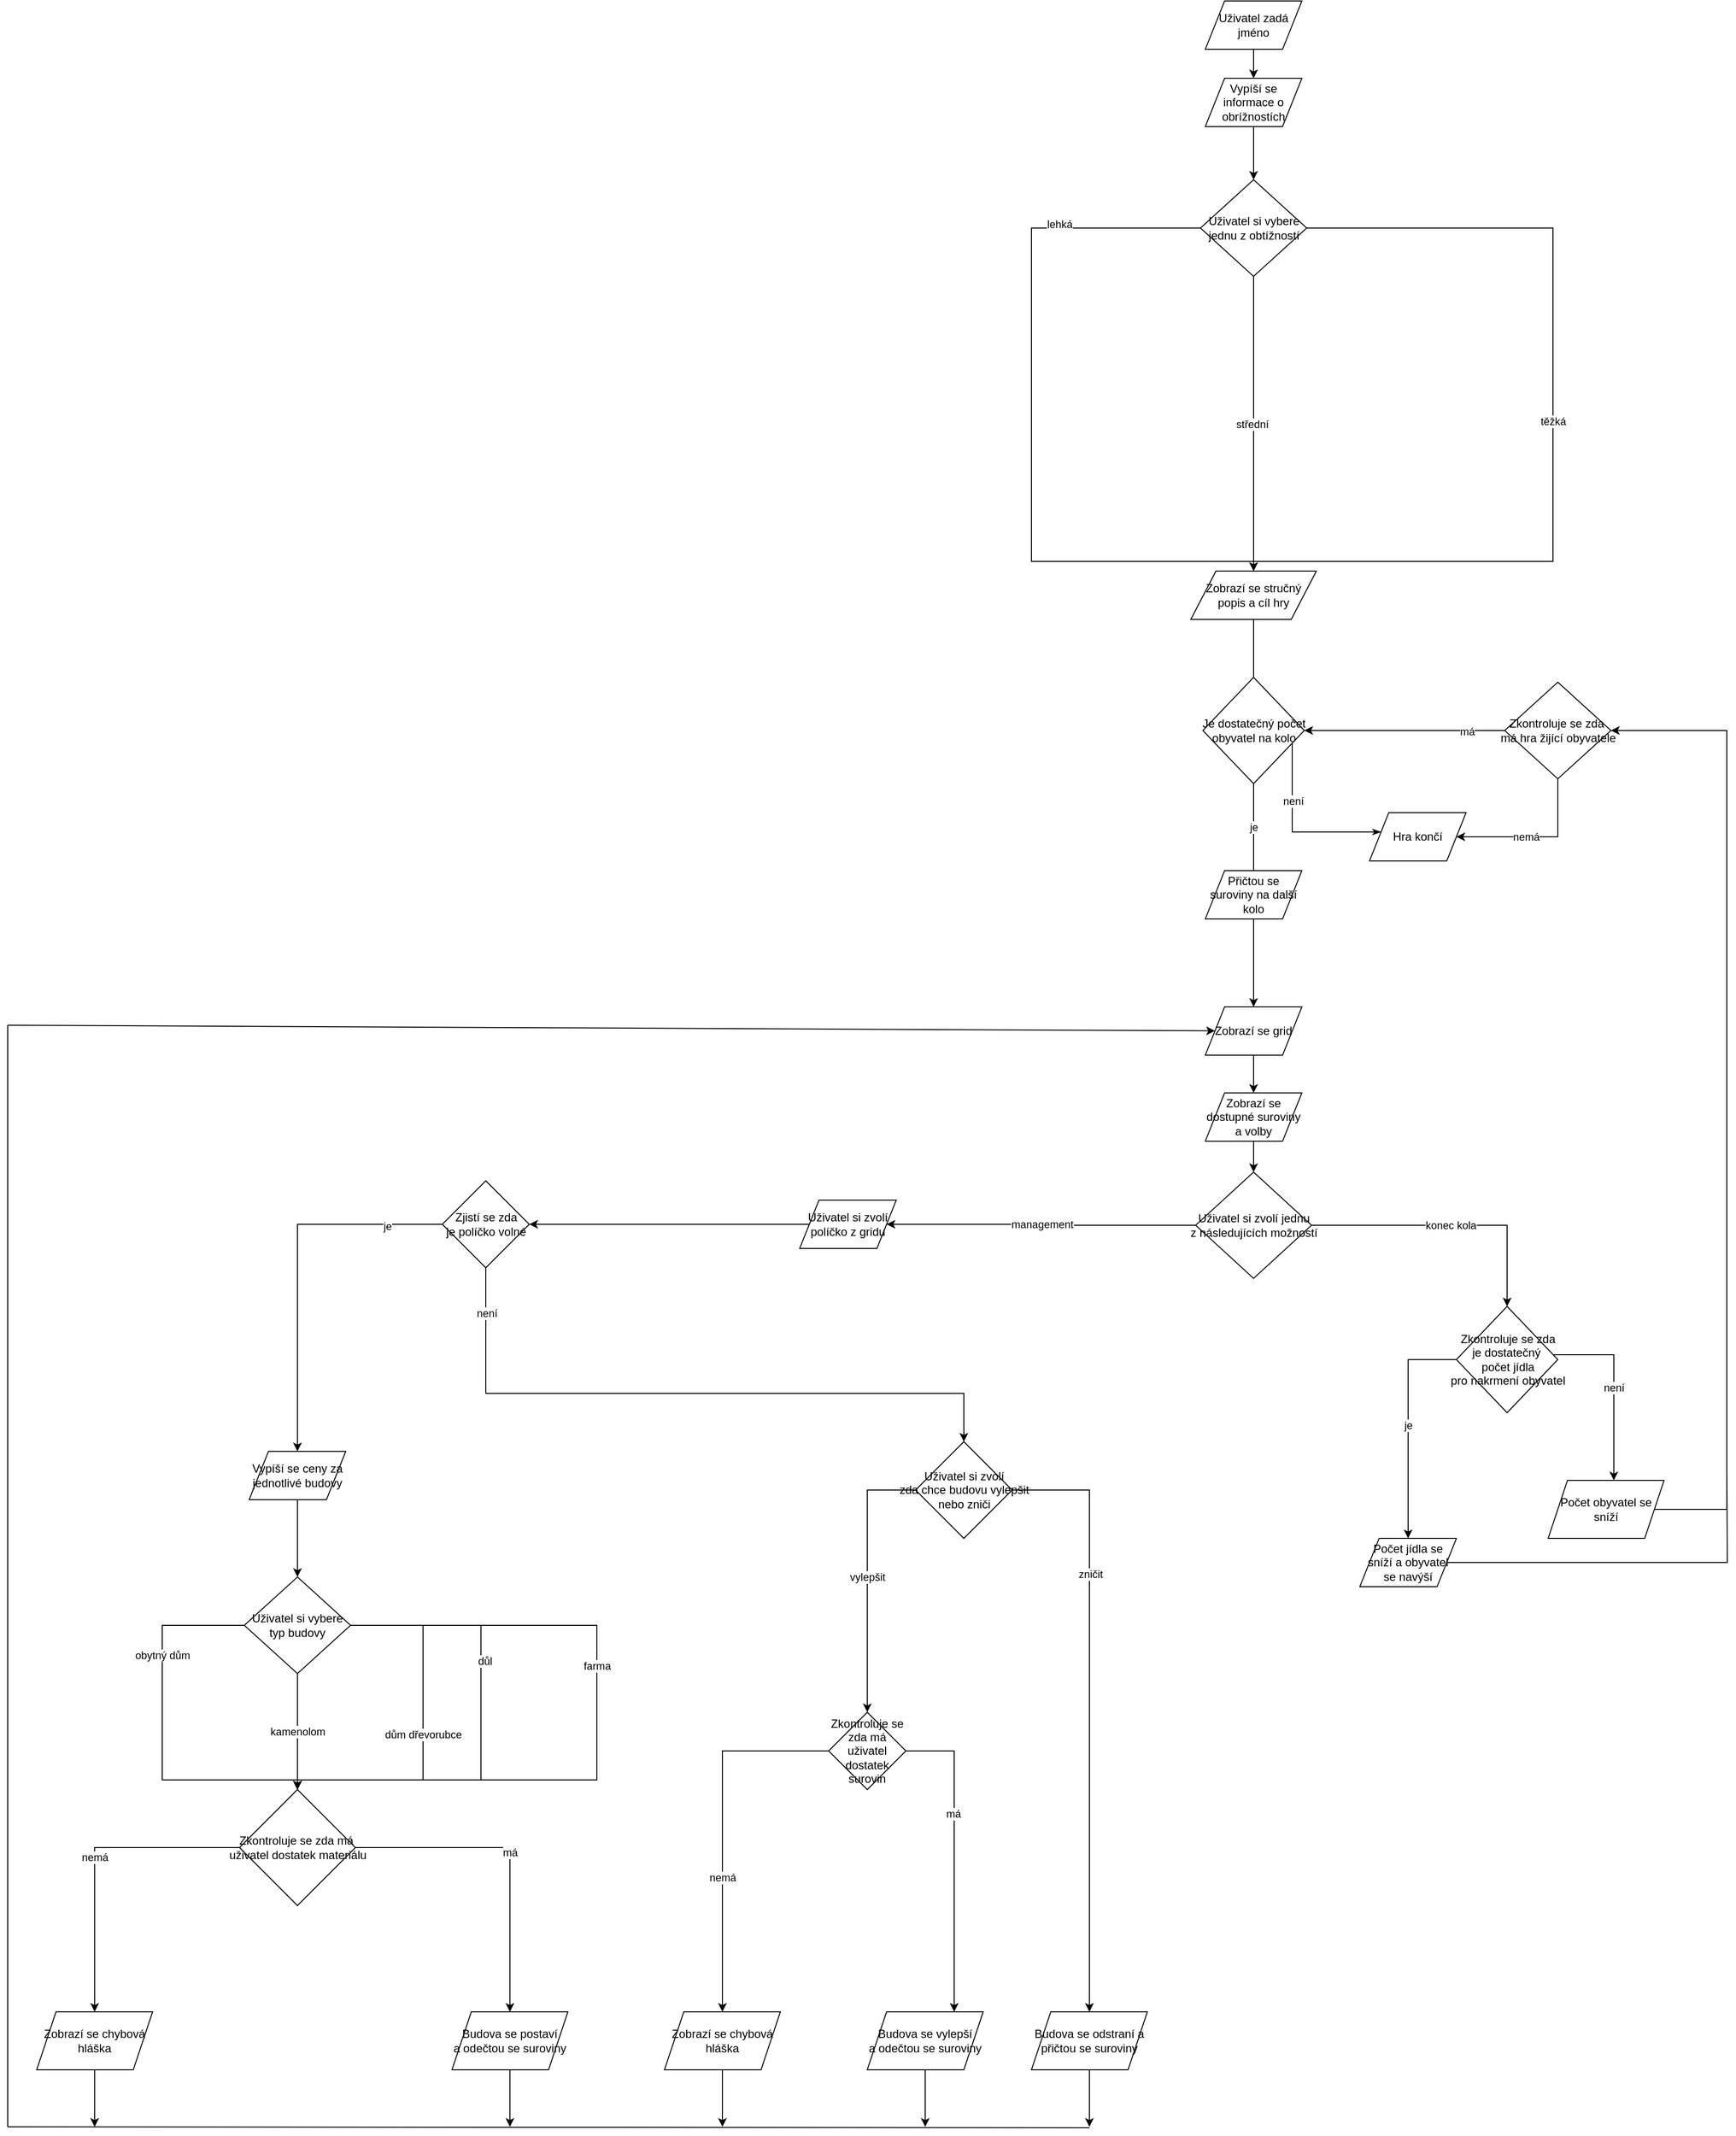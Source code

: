 <mxfile version="17.4.1" type="onedrive"><diagram id="-V64VleflCzfER40LrbM" name="Page-1"><mxGraphModel grid="1" page="1" gridSize="10" guides="1" tooltips="1" connect="1" arrows="1" fold="1" pageScale="1" pageWidth="3300" pageHeight="4681" math="0" shadow="0"><root><mxCell id="0"/><mxCell id="1" parent="0"/><mxCell id="4U4N1e3NeVSAk57nf9X2-12" value="" style="edgeStyle=orthogonalEdgeStyle;rounded=0;orthogonalLoop=1;jettySize=auto;html=1;" edge="1" parent="1" source="4U4N1e3NeVSAk57nf9X2-13" target="4U4N1e3NeVSAk57nf9X2-29"><mxGeometry relative="1" as="geometry"/></mxCell><mxCell id="4U4N1e3NeVSAk57nf9X2-13" value="Uživatel zadá jméno" style="shape=parallelogram;perimeter=parallelogramPerimeter;whiteSpace=wrap;html=1;dashed=0;" vertex="1" parent="1"><mxGeometry x="1300" y="140" width="100" height="50" as="geometry"/></mxCell><mxCell id="4U4N1e3NeVSAk57nf9X2-14" style="edgeStyle=orthogonalEdgeStyle;rounded=0;orthogonalLoop=1;jettySize=auto;html=1;" edge="1" parent="1" source="4U4N1e3NeVSAk57nf9X2-15" target="4U4N1e3NeVSAk57nf9X2-22"><mxGeometry relative="1" as="geometry"/></mxCell><mxCell id="4U4N1e3NeVSAk57nf9X2-15" value="Zobrazí se dostupné suroviny a volby" style="shape=parallelogram;perimeter=parallelogramPerimeter;whiteSpace=wrap;html=1;dashed=0;" vertex="1" parent="1"><mxGeometry x="1300" y="1270" width="100" height="50" as="geometry"/></mxCell><mxCell id="e45Vn6R4gsPRSZWURFLy-3" style="edgeStyle=orthogonalEdgeStyle;rounded=0;orthogonalLoop=1;jettySize=auto;html=1;endArrow=none;endFill=0;" edge="1" parent="1" source="4U4N1e3NeVSAk57nf9X2-17" target="e45Vn6R4gsPRSZWURFLy-1"><mxGeometry relative="1" as="geometry"/></mxCell><mxCell id="4U4N1e3NeVSAk57nf9X2-17" value="Zobrazí se stručný popis a cíl hry" style="shape=parallelogram;perimeter=parallelogramPerimeter;whiteSpace=wrap;html=1;dashed=0;" vertex="1" parent="1"><mxGeometry x="1285" y="730" width="130" height="50" as="geometry"/></mxCell><mxCell id="4U4N1e3NeVSAk57nf9X2-18" value="konec kola" style="edgeStyle=orthogonalEdgeStyle;rounded=0;orthogonalLoop=1;jettySize=auto;html=1;entryX=0.5;entryY=0;entryDx=0;entryDy=0;" edge="1" parent="1" source="4U4N1e3NeVSAk57nf9X2-22" target="4U4N1e3NeVSAk57nf9X2-38"><mxGeometry relative="1" as="geometry"/></mxCell><mxCell id="4U4N1e3NeVSAk57nf9X2-19" value="management" style="edgeStyle=orthogonalEdgeStyle;rounded=0;orthogonalLoop=1;jettySize=auto;html=1;" edge="1" parent="1" source="4U4N1e3NeVSAk57nf9X2-22" target="4U4N1e3NeVSAk57nf9X2-71"><mxGeometry relative="1" as="geometry"/></mxCell><mxCell id="4U4N1e3NeVSAk57nf9X2-22" value="Uživatel si zvolí jednu &lt;br&gt;z následujících možností" style="shape=rhombus;html=1;dashed=0;whitespace=wrap;perimeter=rhombusPerimeter;" vertex="1" parent="1"><mxGeometry x="1290" y="1352" width="120" height="110" as="geometry"/></mxCell><mxCell id="4U4N1e3NeVSAk57nf9X2-23" value="střední&amp;nbsp;" style="edgeStyle=orthogonalEdgeStyle;rounded=0;orthogonalLoop=1;jettySize=auto;html=1;entryX=0.5;entryY=0;entryDx=0;entryDy=0;" edge="1" parent="1" source="4U4N1e3NeVSAk57nf9X2-27" target="4U4N1e3NeVSAk57nf9X2-17"><mxGeometry relative="1" as="geometry"><mxPoint x="1350" y="500" as="targetPoint"/></mxGeometry></mxCell><mxCell id="4U4N1e3NeVSAk57nf9X2-24" value="těžká" style="edgeStyle=orthogonalEdgeStyle;rounded=0;orthogonalLoop=1;jettySize=auto;html=1;endArrow=none;endFill=0;" edge="1" parent="1" source="4U4N1e3NeVSAk57nf9X2-27"><mxGeometry relative="1" as="geometry"><mxPoint x="1350" y="720" as="targetPoint"/><Array as="points"><mxPoint x="1660" y="375"/><mxPoint x="1660" y="720"/></Array></mxGeometry></mxCell><mxCell id="4U4N1e3NeVSAk57nf9X2-25" value="" style="edgeStyle=orthogonalEdgeStyle;rounded=0;orthogonalLoop=1;jettySize=auto;html=1;" edge="1" parent="1" source="4U4N1e3NeVSAk57nf9X2-27" target="4U4N1e3NeVSAk57nf9X2-17"><mxGeometry relative="1" as="geometry"><mxPoint x="1170" y="500" as="targetPoint"/><Array as="points"><mxPoint x="1120" y="375"/><mxPoint x="1120" y="720"/><mxPoint x="1350" y="720"/></Array></mxGeometry></mxCell><mxCell id="4U4N1e3NeVSAk57nf9X2-26" value="lehká" style="edgeLabel;html=1;align=center;verticalAlign=middle;resizable=0;points=[];" connectable="0" vertex="1" parent="4U4N1e3NeVSAk57nf9X2-25"><mxGeometry x="-0.616" y="-4" relative="1" as="geometry"><mxPoint as="offset"/></mxGeometry></mxCell><mxCell id="4U4N1e3NeVSAk57nf9X2-27" value="Uživatel si vybere&lt;br&gt;jednu z obtížností" style="shape=rhombus;html=1;dashed=0;whitespace=wrap;perimeter=rhombusPerimeter;" vertex="1" parent="1"><mxGeometry x="1295" y="325" width="110" height="100" as="geometry"/></mxCell><mxCell id="4U4N1e3NeVSAk57nf9X2-28" style="edgeStyle=orthogonalEdgeStyle;rounded=0;orthogonalLoop=1;jettySize=auto;html=1;entryX=0.5;entryY=0;entryDx=0;entryDy=0;" edge="1" parent="1" source="4U4N1e3NeVSAk57nf9X2-29" target="4U4N1e3NeVSAk57nf9X2-27"><mxGeometry relative="1" as="geometry"/></mxCell><mxCell id="4U4N1e3NeVSAk57nf9X2-29" value="Vypíší se informace o obrížnostích" style="shape=parallelogram;perimeter=parallelogramPerimeter;whiteSpace=wrap;html=1;dashed=0;" vertex="1" parent="1"><mxGeometry x="1300" y="220" width="100" height="50" as="geometry"/></mxCell><mxCell id="4U4N1e3NeVSAk57nf9X2-36" value="je" style="edgeStyle=orthogonalEdgeStyle;rounded=0;orthogonalLoop=1;jettySize=auto;html=1;" edge="1" parent="1" source="4U4N1e3NeVSAk57nf9X2-38" target="4U4N1e3NeVSAk57nf9X2-47"><mxGeometry relative="1" as="geometry"><Array as="points"><mxPoint x="1510" y="1546"/></Array></mxGeometry></mxCell><mxCell id="4U4N1e3NeVSAk57nf9X2-37" value="není" style="edgeStyle=orthogonalEdgeStyle;rounded=0;orthogonalLoop=1;jettySize=auto;html=1;" edge="1" parent="1" source="4U4N1e3NeVSAk57nf9X2-38" target="4U4N1e3NeVSAk57nf9X2-49"><mxGeometry relative="1" as="geometry"><Array as="points"><mxPoint x="1723" y="1541"/></Array></mxGeometry></mxCell><mxCell id="4U4N1e3NeVSAk57nf9X2-38" value="Zkontroluje se zda &lt;br&gt;je dostatečný&amp;nbsp;&lt;br&gt;počet jídla&lt;br&gt;pro nakrmení obyvatel" style="shape=rhombus;html=1;dashed=0;whitespace=wrap;perimeter=rhombusPerimeter;" vertex="1" parent="1"><mxGeometry x="1560" y="1491" width="105" height="110" as="geometry"/></mxCell><mxCell id="e45Vn6R4gsPRSZWURFLy-6" style="edgeStyle=orthogonalEdgeStyle;rounded=0;orthogonalLoop=1;jettySize=auto;html=1;endArrow=classic;endFill=1;" edge="1" parent="1" source="4U4N1e3NeVSAk57nf9X2-42" target="e45Vn6R4gsPRSZWURFLy-1"><mxGeometry relative="1" as="geometry"/></mxCell><mxCell id="e45Vn6R4gsPRSZWURFLy-7" value="má" style="edgeLabel;html=1;align=center;verticalAlign=middle;resizable=0;points=[];" connectable="0" vertex="1" parent="e45Vn6R4gsPRSZWURFLy-6"><mxGeometry x="-0.626" y="1" relative="1" as="geometry"><mxPoint as="offset"/></mxGeometry></mxCell><mxCell id="e45Vn6R4gsPRSZWURFLy-10" style="edgeStyle=orthogonalEdgeStyle;rounded=0;orthogonalLoop=1;jettySize=auto;html=1;endArrow=classic;endFill=1;" edge="1" parent="1" source="4U4N1e3NeVSAk57nf9X2-42" target="4U4N1e3NeVSAk57nf9X2-43"><mxGeometry relative="1" as="geometry"><Array as="points"><mxPoint x="1665" y="1005"/></Array></mxGeometry></mxCell><mxCell id="e45Vn6R4gsPRSZWURFLy-11" value="nemá" style="edgeLabel;html=1;align=center;verticalAlign=middle;resizable=0;points=[];" connectable="0" vertex="1" parent="e45Vn6R4gsPRSZWURFLy-10"><mxGeometry x="0.121" relative="1" as="geometry"><mxPoint x="-1" as="offset"/></mxGeometry></mxCell><mxCell id="4U4N1e3NeVSAk57nf9X2-42" value="Zkontroluje se zda&amp;nbsp;&lt;br&gt;má hra žijící obyvatele" style="shape=rhombus;html=1;dashed=0;whitespace=wrap;perimeter=rhombusPerimeter;" vertex="1" parent="1"><mxGeometry x="1610" y="845" width="110" height="100" as="geometry"/></mxCell><mxCell id="4U4N1e3NeVSAk57nf9X2-43" value="Hra končí" style="shape=parallelogram;perimeter=parallelogramPerimeter;whiteSpace=wrap;html=1;dashed=0;" vertex="1" parent="1"><mxGeometry x="1470" y="980" width="100" height="50" as="geometry"/></mxCell><mxCell id="4U4N1e3NeVSAk57nf9X2-44" style="edgeStyle=orthogonalEdgeStyle;rounded=0;orthogonalLoop=1;jettySize=auto;html=1;" edge="1" parent="1" source="4U4N1e3NeVSAk57nf9X2-45" target="4U4N1e3NeVSAk57nf9X2-15"><mxGeometry relative="1" as="geometry"/></mxCell><mxCell id="4U4N1e3NeVSAk57nf9X2-45" value="Zobrazí se grid" style="shape=parallelogram;perimeter=parallelogramPerimeter;whiteSpace=wrap;html=1;dashed=0;" vertex="1" parent="1"><mxGeometry x="1300" y="1181" width="100" height="50" as="geometry"/></mxCell><mxCell id="e45Vn6R4gsPRSZWURFLy-13" style="edgeStyle=orthogonalEdgeStyle;rounded=0;orthogonalLoop=1;jettySize=auto;html=1;endArrow=none;endFill=0;" edge="1" parent="1" source="4U4N1e3NeVSAk57nf9X2-47"><mxGeometry relative="1" as="geometry"><mxPoint x="1840" y="1660" as="targetPoint"/></mxGeometry></mxCell><mxCell id="4U4N1e3NeVSAk57nf9X2-47" value="Počet jídla se sníží a obyvatel se navýší" style="shape=parallelogram;perimeter=parallelogramPerimeter;whiteSpace=wrap;html=1;dashed=0;" vertex="1" parent="1"><mxGeometry x="1460" y="1731" width="100" height="50" as="geometry"/></mxCell><mxCell id="e45Vn6R4gsPRSZWURFLy-12" style="edgeStyle=orthogonalEdgeStyle;rounded=0;orthogonalLoop=1;jettySize=auto;html=1;entryX=1;entryY=0.5;entryDx=0;entryDy=0;endArrow=classic;endFill=1;" edge="1" parent="1" source="4U4N1e3NeVSAk57nf9X2-49" target="4U4N1e3NeVSAk57nf9X2-42"><mxGeometry relative="1" as="geometry"><Array as="points"><mxPoint x="1840" y="1701"/><mxPoint x="1840" y="895"/></Array></mxGeometry></mxCell><mxCell id="4U4N1e3NeVSAk57nf9X2-49" value="Počet obyvatel se sníží" style="shape=parallelogram;perimeter=parallelogramPerimeter;whiteSpace=wrap;html=1;fixedSize=1;dashed=0;" vertex="1" parent="1"><mxGeometry x="1655" y="1671" width="120" height="60" as="geometry"/></mxCell><mxCell id="4U4N1e3NeVSAk57nf9X2-50" style="edgeStyle=orthogonalEdgeStyle;rounded=0;orthogonalLoop=1;jettySize=auto;html=1;" edge="1" parent="1" source="4U4N1e3NeVSAk57nf9X2-51" target="4U4N1e3NeVSAk57nf9X2-45"><mxGeometry relative="1" as="geometry"/></mxCell><mxCell id="4U4N1e3NeVSAk57nf9X2-51" value="Přičtou se suroviny na další kolo" style="shape=parallelogram;perimeter=parallelogramPerimeter;whiteSpace=wrap;html=1;dashed=0;" vertex="1" parent="1"><mxGeometry x="1300" y="1040" width="100" height="50" as="geometry"/></mxCell><mxCell id="4U4N1e3NeVSAk57nf9X2-52" style="edgeStyle=orthogonalEdgeStyle;rounded=0;orthogonalLoop=1;jettySize=auto;html=1;" edge="1" parent="1" source="4U4N1e3NeVSAk57nf9X2-60" target="4U4N1e3NeVSAk57nf9X2-63"><mxGeometry relative="1" as="geometry"><Array as="points"><mxPoint x="220" y="1821"/><mxPoint x="220" y="1981"/><mxPoint x="360" y="1981"/></Array></mxGeometry></mxCell><mxCell id="4U4N1e3NeVSAk57nf9X2-53" value="obytný dům" style="edgeLabel;html=1;align=center;verticalAlign=middle;resizable=0;points=[];" connectable="0" vertex="1" parent="4U4N1e3NeVSAk57nf9X2-52"><mxGeometry x="-0.416" relative="1" as="geometry"><mxPoint as="offset"/></mxGeometry></mxCell><mxCell id="4U4N1e3NeVSAk57nf9X2-54" value="kamenolom" style="edgeStyle=orthogonalEdgeStyle;rounded=0;orthogonalLoop=1;jettySize=auto;html=1;" edge="1" parent="1" source="4U4N1e3NeVSAk57nf9X2-60" target="4U4N1e3NeVSAk57nf9X2-63"><mxGeometry relative="1" as="geometry"/></mxCell><mxCell id="4U4N1e3NeVSAk57nf9X2-55" style="edgeStyle=orthogonalEdgeStyle;rounded=0;orthogonalLoop=1;jettySize=auto;html=1;" edge="1" parent="1" source="4U4N1e3NeVSAk57nf9X2-60" target="4U4N1e3NeVSAk57nf9X2-63"><mxGeometry relative="1" as="geometry"><Array as="points"><mxPoint x="670" y="1821"/><mxPoint x="670" y="1981"/><mxPoint x="360" y="1981"/></Array></mxGeometry></mxCell><mxCell id="4U4N1e3NeVSAk57nf9X2-56" value="farma" style="edgeLabel;html=1;align=center;verticalAlign=middle;resizable=0;points=[];" connectable="0" vertex="1" parent="4U4N1e3NeVSAk57nf9X2-55"><mxGeometry x="-0.192" relative="1" as="geometry"><mxPoint as="offset"/></mxGeometry></mxCell><mxCell id="4U4N1e3NeVSAk57nf9X2-57" value="dům dřevorubce" style="edgeStyle=orthogonalEdgeStyle;rounded=0;orthogonalLoop=1;jettySize=auto;html=1;" edge="1" parent="1" source="4U4N1e3NeVSAk57nf9X2-60" target="4U4N1e3NeVSAk57nf9X2-63"><mxGeometry relative="1" as="geometry"><Array as="points"><mxPoint x="490" y="1821"/><mxPoint x="490" y="1981"/><mxPoint x="360" y="1981"/></Array></mxGeometry></mxCell><mxCell id="4U4N1e3NeVSAk57nf9X2-58" style="edgeStyle=orthogonalEdgeStyle;rounded=0;orthogonalLoop=1;jettySize=auto;html=1;" edge="1" parent="1" source="4U4N1e3NeVSAk57nf9X2-60" target="4U4N1e3NeVSAk57nf9X2-63"><mxGeometry relative="1" as="geometry"><Array as="points"><mxPoint x="550" y="1821"/><mxPoint x="550" y="1981"/><mxPoint x="360" y="1981"/></Array></mxGeometry></mxCell><mxCell id="4U4N1e3NeVSAk57nf9X2-59" value="důl" style="edgeLabel;html=1;align=center;verticalAlign=middle;resizable=0;points=[];" connectable="0" vertex="1" parent="4U4N1e3NeVSAk57nf9X2-58"><mxGeometry x="-0.308" y="4" relative="1" as="geometry"><mxPoint as="offset"/></mxGeometry></mxCell><mxCell id="4U4N1e3NeVSAk57nf9X2-60" value="Uživatel si vybere typ budovy" style="rhombus;whiteSpace=wrap;html=1;dashed=0;" vertex="1" parent="1"><mxGeometry x="305" y="1771" width="110" height="100" as="geometry"/></mxCell><mxCell id="4U4N1e3NeVSAk57nf9X2-61" value="má" style="edgeStyle=orthogonalEdgeStyle;rounded=0;orthogonalLoop=1;jettySize=auto;html=1;" edge="1" parent="1" source="4U4N1e3NeVSAk57nf9X2-63" target="4U4N1e3NeVSAk57nf9X2-67"><mxGeometry relative="1" as="geometry"/></mxCell><mxCell id="4U4N1e3NeVSAk57nf9X2-62" value="nemá" style="edgeStyle=orthogonalEdgeStyle;rounded=0;orthogonalLoop=1;jettySize=auto;html=1;" edge="1" parent="1" source="4U4N1e3NeVSAk57nf9X2-63" target="4U4N1e3NeVSAk57nf9X2-69"><mxGeometry relative="1" as="geometry"/></mxCell><mxCell id="4U4N1e3NeVSAk57nf9X2-63" value="Zkontroluje se zda má&amp;nbsp;&lt;br&gt;uživatel dostatek materiálu" style="shape=rhombus;html=1;dashed=0;whitespace=wrap;perimeter=rhombusPerimeter;direction=south;" vertex="1" parent="1"><mxGeometry x="300" y="1991" width="120" height="120" as="geometry"/></mxCell><mxCell id="4U4N1e3NeVSAk57nf9X2-64" style="edgeStyle=orthogonalEdgeStyle;rounded=0;orthogonalLoop=1;jettySize=auto;html=1;" edge="1" parent="1" source="4U4N1e3NeVSAk57nf9X2-65" target="4U4N1e3NeVSAk57nf9X2-60"><mxGeometry relative="1" as="geometry"/></mxCell><mxCell id="4U4N1e3NeVSAk57nf9X2-65" value="Vypíší se ceny za jednotlivé budovy" style="shape=parallelogram;perimeter=parallelogramPerimeter;whiteSpace=wrap;html=1;dashed=0;" vertex="1" parent="1"><mxGeometry x="310" y="1641" width="100" height="50" as="geometry"/></mxCell><mxCell id="4U4N1e3NeVSAk57nf9X2-66" style="edgeStyle=orthogonalEdgeStyle;rounded=0;orthogonalLoop=1;jettySize=auto;html=1;startArrow=none;startFill=0;endArrow=classic;endFill=1;" edge="1" parent="1" source="4U4N1e3NeVSAk57nf9X2-67"><mxGeometry relative="1" as="geometry"><mxPoint x="580" y="2340" as="targetPoint"/></mxGeometry></mxCell><mxCell id="4U4N1e3NeVSAk57nf9X2-67" value="Budova se postaví&lt;br&gt;a odečtou se suroviny" style="shape=parallelogram;perimeter=parallelogramPerimeter;whiteSpace=wrap;html=1;fixedSize=1;dashed=0;" vertex="1" parent="1"><mxGeometry x="520" y="2221" width="120" height="60" as="geometry"/></mxCell><mxCell id="4U4N1e3NeVSAk57nf9X2-68" style="edgeStyle=orthogonalEdgeStyle;rounded=0;orthogonalLoop=1;jettySize=auto;html=1;startArrow=none;startFill=0;endArrow=classic;endFill=1;" edge="1" parent="1" source="4U4N1e3NeVSAk57nf9X2-69"><mxGeometry relative="1" as="geometry"><mxPoint x="150" y="2340" as="targetPoint"/></mxGeometry></mxCell><mxCell id="4U4N1e3NeVSAk57nf9X2-69" value="Zobrazí se chybová hláška" style="shape=parallelogram;perimeter=parallelogramPerimeter;whiteSpace=wrap;html=1;fixedSize=1;dashed=0;" vertex="1" parent="1"><mxGeometry x="90" y="2221" width="120" height="60" as="geometry"/></mxCell><mxCell id="4U4N1e3NeVSAk57nf9X2-70" style="edgeStyle=orthogonalEdgeStyle;rounded=0;orthogonalLoop=1;jettySize=auto;html=1;" edge="1" parent="1" source="4U4N1e3NeVSAk57nf9X2-71" target="4U4N1e3NeVSAk57nf9X2-76"><mxGeometry relative="1" as="geometry"/></mxCell><mxCell id="4U4N1e3NeVSAk57nf9X2-71" value="Uživatel si zvolí políčko z gridu" style="shape=parallelogram;perimeter=parallelogramPerimeter;whiteSpace=wrap;html=1;dashed=0;" vertex="1" parent="1"><mxGeometry x="880" y="1381" width="100" height="50" as="geometry"/></mxCell><mxCell id="4U4N1e3NeVSAk57nf9X2-72" style="edgeStyle=orthogonalEdgeStyle;rounded=0;orthogonalLoop=1;jettySize=auto;html=1;entryX=0.5;entryY=0;entryDx=0;entryDy=0;" edge="1" parent="1" source="4U4N1e3NeVSAk57nf9X2-76" target="4U4N1e3NeVSAk57nf9X2-65"><mxGeometry relative="1" as="geometry"/></mxCell><mxCell id="4U4N1e3NeVSAk57nf9X2-73" value="je" style="edgeLabel;html=1;align=center;verticalAlign=middle;resizable=0;points=[];" connectable="0" vertex="1" parent="4U4N1e3NeVSAk57nf9X2-72"><mxGeometry x="-0.702" y="2" relative="1" as="geometry"><mxPoint as="offset"/></mxGeometry></mxCell><mxCell id="4U4N1e3NeVSAk57nf9X2-74" style="edgeStyle=orthogonalEdgeStyle;rounded=0;orthogonalLoop=1;jettySize=auto;html=1;entryX=0.5;entryY=0;entryDx=0;entryDy=0;" edge="1" parent="1" source="4U4N1e3NeVSAk57nf9X2-76" target="4U4N1e3NeVSAk57nf9X2-80"><mxGeometry relative="1" as="geometry"><Array as="points"><mxPoint x="555" y="1581"/><mxPoint x="1050" y="1581"/></Array></mxGeometry></mxCell><mxCell id="4U4N1e3NeVSAk57nf9X2-75" value="není" style="edgeLabel;html=1;align=center;verticalAlign=middle;resizable=0;points=[];" connectable="0" vertex="1" parent="4U4N1e3NeVSAk57nf9X2-74"><mxGeometry x="-0.861" y="1" relative="1" as="geometry"><mxPoint as="offset"/></mxGeometry></mxCell><mxCell id="4U4N1e3NeVSAk57nf9X2-76" value="Zjistí se zda&lt;br&gt;je políčko volné" style="shape=rhombus;html=1;dashed=0;whitespace=wrap;perimeter=rhombusPerimeter;" vertex="1" parent="1"><mxGeometry x="510" y="1361" width="90" height="90" as="geometry"/></mxCell><mxCell id="4U4N1e3NeVSAk57nf9X2-77" value="" style="edgeStyle=orthogonalEdgeStyle;rounded=0;orthogonalLoop=1;jettySize=auto;html=1;" edge="1" parent="1" source="4U4N1e3NeVSAk57nf9X2-80" target="4U4N1e3NeVSAk57nf9X2-82"><mxGeometry relative="1" as="geometry"><Array as="points"><mxPoint x="1180" y="1681"/></Array></mxGeometry></mxCell><mxCell id="4U4N1e3NeVSAk57nf9X2-78" value="zničit" style="edgeLabel;html=1;align=center;verticalAlign=middle;resizable=0;points=[];" connectable="0" vertex="1" parent="4U4N1e3NeVSAk57nf9X2-77"><mxGeometry x="-0.462" relative="1" as="geometry"><mxPoint x="1" as="offset"/></mxGeometry></mxCell><mxCell id="4U4N1e3NeVSAk57nf9X2-79" value="vylepšit" style="edgeStyle=orthogonalEdgeStyle;rounded=0;orthogonalLoop=1;jettySize=auto;html=1;" edge="1" parent="1" source="4U4N1e3NeVSAk57nf9X2-80" target="4U4N1e3NeVSAk57nf9X2-87"><mxGeometry relative="1" as="geometry"><Array as="points"><mxPoint x="950" y="1681"/></Array></mxGeometry></mxCell><mxCell id="4U4N1e3NeVSAk57nf9X2-80" value="Uživatel si zvolí&lt;br&gt;zda chce budovu vylepšit&lt;br&gt;nebo zniči" style="shape=rhombus;html=1;dashed=0;whitespace=wrap;perimeter=rhombusPerimeter;" vertex="1" parent="1"><mxGeometry x="1000" y="1631" width="100" height="100" as="geometry"/></mxCell><mxCell id="4U4N1e3NeVSAk57nf9X2-81" style="edgeStyle=orthogonalEdgeStyle;rounded=0;orthogonalLoop=1;jettySize=auto;html=1;startArrow=none;startFill=0;endArrow=classic;endFill=1;" edge="1" parent="1" source="4U4N1e3NeVSAk57nf9X2-82"><mxGeometry relative="1" as="geometry"><mxPoint x="1180" y="2340" as="targetPoint"/></mxGeometry></mxCell><mxCell id="4U4N1e3NeVSAk57nf9X2-82" value="Budova se odstraní a přičtou se suroviny" style="shape=parallelogram;perimeter=parallelogramPerimeter;whiteSpace=wrap;html=1;fixedSize=1;dashed=0;" vertex="1" parent="1"><mxGeometry x="1120" y="2221" width="120" height="60" as="geometry"/></mxCell><mxCell id="4U4N1e3NeVSAk57nf9X2-83" value="" style="edgeStyle=orthogonalEdgeStyle;rounded=0;orthogonalLoop=1;jettySize=auto;html=1;" edge="1" parent="1" source="4U4N1e3NeVSAk57nf9X2-87" target="4U4N1e3NeVSAk57nf9X2-89"><mxGeometry relative="1" as="geometry"><Array as="points"><mxPoint x="1040" y="1951"/></Array></mxGeometry></mxCell><mxCell id="4U4N1e3NeVSAk57nf9X2-84" value="má" style="edgeLabel;html=1;align=center;verticalAlign=middle;resizable=0;points=[];" connectable="0" vertex="1" parent="4U4N1e3NeVSAk57nf9X2-83"><mxGeometry x="-0.28" y="-1" relative="1" as="geometry"><mxPoint as="offset"/></mxGeometry></mxCell><mxCell id="4U4N1e3NeVSAk57nf9X2-85" value="" style="edgeStyle=orthogonalEdgeStyle;rounded=0;orthogonalLoop=1;jettySize=auto;html=1;" edge="1" parent="1" source="4U4N1e3NeVSAk57nf9X2-87" target="4U4N1e3NeVSAk57nf9X2-91"><mxGeometry relative="1" as="geometry"/></mxCell><mxCell id="4U4N1e3NeVSAk57nf9X2-86" value="nemá" style="edgeLabel;html=1;align=center;verticalAlign=middle;resizable=0;points=[];" connectable="0" vertex="1" parent="4U4N1e3NeVSAk57nf9X2-85"><mxGeometry x="0.266" relative="1" as="geometry"><mxPoint as="offset"/></mxGeometry></mxCell><mxCell id="4U4N1e3NeVSAk57nf9X2-87" value="Zkontroluje se zda má uživatel dostatek surovin" style="rhombus;whiteSpace=wrap;html=1;dashed=0;" vertex="1" parent="1"><mxGeometry x="910" y="1911" width="80" height="80" as="geometry"/></mxCell><mxCell id="4U4N1e3NeVSAk57nf9X2-88" style="edgeStyle=orthogonalEdgeStyle;rounded=0;orthogonalLoop=1;jettySize=auto;html=1;startArrow=none;startFill=0;endArrow=classic;endFill=1;" edge="1" parent="1" source="4U4N1e3NeVSAk57nf9X2-89"><mxGeometry relative="1" as="geometry"><mxPoint x="1010" y="2340" as="targetPoint"/></mxGeometry></mxCell><mxCell id="4U4N1e3NeVSAk57nf9X2-89" value="Budova se vylepší&lt;br&gt;a odečtou se suroviny" style="shape=parallelogram;perimeter=parallelogramPerimeter;whiteSpace=wrap;html=1;fixedSize=1;dashed=0;" vertex="1" parent="1"><mxGeometry x="950" y="2221" width="120" height="60" as="geometry"/></mxCell><mxCell id="4U4N1e3NeVSAk57nf9X2-90" style="edgeStyle=orthogonalEdgeStyle;rounded=0;orthogonalLoop=1;jettySize=auto;html=1;startArrow=none;startFill=0;endArrow=classic;endFill=1;" edge="1" parent="1" source="4U4N1e3NeVSAk57nf9X2-91"><mxGeometry relative="1" as="geometry"><mxPoint x="800" y="2340" as="targetPoint"/></mxGeometry></mxCell><mxCell id="4U4N1e3NeVSAk57nf9X2-91" value="Zobrazí se chybová hláška" style="shape=parallelogram;perimeter=parallelogramPerimeter;whiteSpace=wrap;html=1;fixedSize=1;dashed=0;" vertex="1" parent="1"><mxGeometry x="740" y="2221" width="120" height="60" as="geometry"/></mxCell><mxCell id="4U4N1e3NeVSAk57nf9X2-97" value="" style="endArrow=none;html=1;rounded=0;endFill=0;" edge="1" parent="1"><mxGeometry width="50" height="50" relative="1" as="geometry"><mxPoint x="1180" y="2341" as="sourcePoint"/><mxPoint x="60" y="2340" as="targetPoint"/></mxGeometry></mxCell><mxCell id="4U4N1e3NeVSAk57nf9X2-98" value="" style="endArrow=none;html=1;rounded=0;endFill=0;" edge="1" parent="1"><mxGeometry width="50" height="50" relative="1" as="geometry"><mxPoint x="60" y="2340" as="sourcePoint"/><mxPoint x="60" y="1200" as="targetPoint"/></mxGeometry></mxCell><mxCell id="4U4N1e3NeVSAk57nf9X2-99" value="" style="endArrow=classic;html=1;rounded=0;" edge="1" parent="1" target="4U4N1e3NeVSAk57nf9X2-45"><mxGeometry width="50" height="50" relative="1" as="geometry"><mxPoint x="60" y="1200" as="sourcePoint"/><mxPoint x="990" y="1370" as="targetPoint"/></mxGeometry></mxCell><mxCell id="e45Vn6R4gsPRSZWURFLy-4" value="je" style="edgeStyle=orthogonalEdgeStyle;rounded=0;orthogonalLoop=1;jettySize=auto;html=1;endArrow=none;endFill=0;" edge="1" parent="1" source="e45Vn6R4gsPRSZWURFLy-1" target="4U4N1e3NeVSAk57nf9X2-51"><mxGeometry relative="1" as="geometry"/></mxCell><mxCell id="e45Vn6R4gsPRSZWURFLy-8" style="edgeStyle=orthogonalEdgeStyle;rounded=0;orthogonalLoop=1;jettySize=auto;html=1;endArrow=classicThin;endFill=1;" edge="1" parent="1" source="e45Vn6R4gsPRSZWURFLy-1" target="4U4N1e3NeVSAk57nf9X2-43"><mxGeometry relative="1" as="geometry"><Array as="points"><mxPoint x="1390" y="1000"/></Array></mxGeometry></mxCell><mxCell id="e45Vn6R4gsPRSZWURFLy-9" value="není" style="edgeLabel;html=1;align=center;verticalAlign=middle;resizable=0;points=[];" connectable="0" vertex="1" parent="e45Vn6R4gsPRSZWURFLy-8"><mxGeometry x="-0.339" y="1" relative="1" as="geometry"><mxPoint y="-1" as="offset"/></mxGeometry></mxCell><mxCell id="e45Vn6R4gsPRSZWURFLy-1" value="Je dostatečný počet&lt;br&gt;obyvatel na kolo" style="shape=rhombus;html=1;dashed=0;whitespace=wrap;perimeter=rhombusPerimeter;" vertex="1" parent="1"><mxGeometry x="1297.5" y="840" width="105" height="110" as="geometry"/></mxCell></root></mxGraphModel></diagram></mxfile>